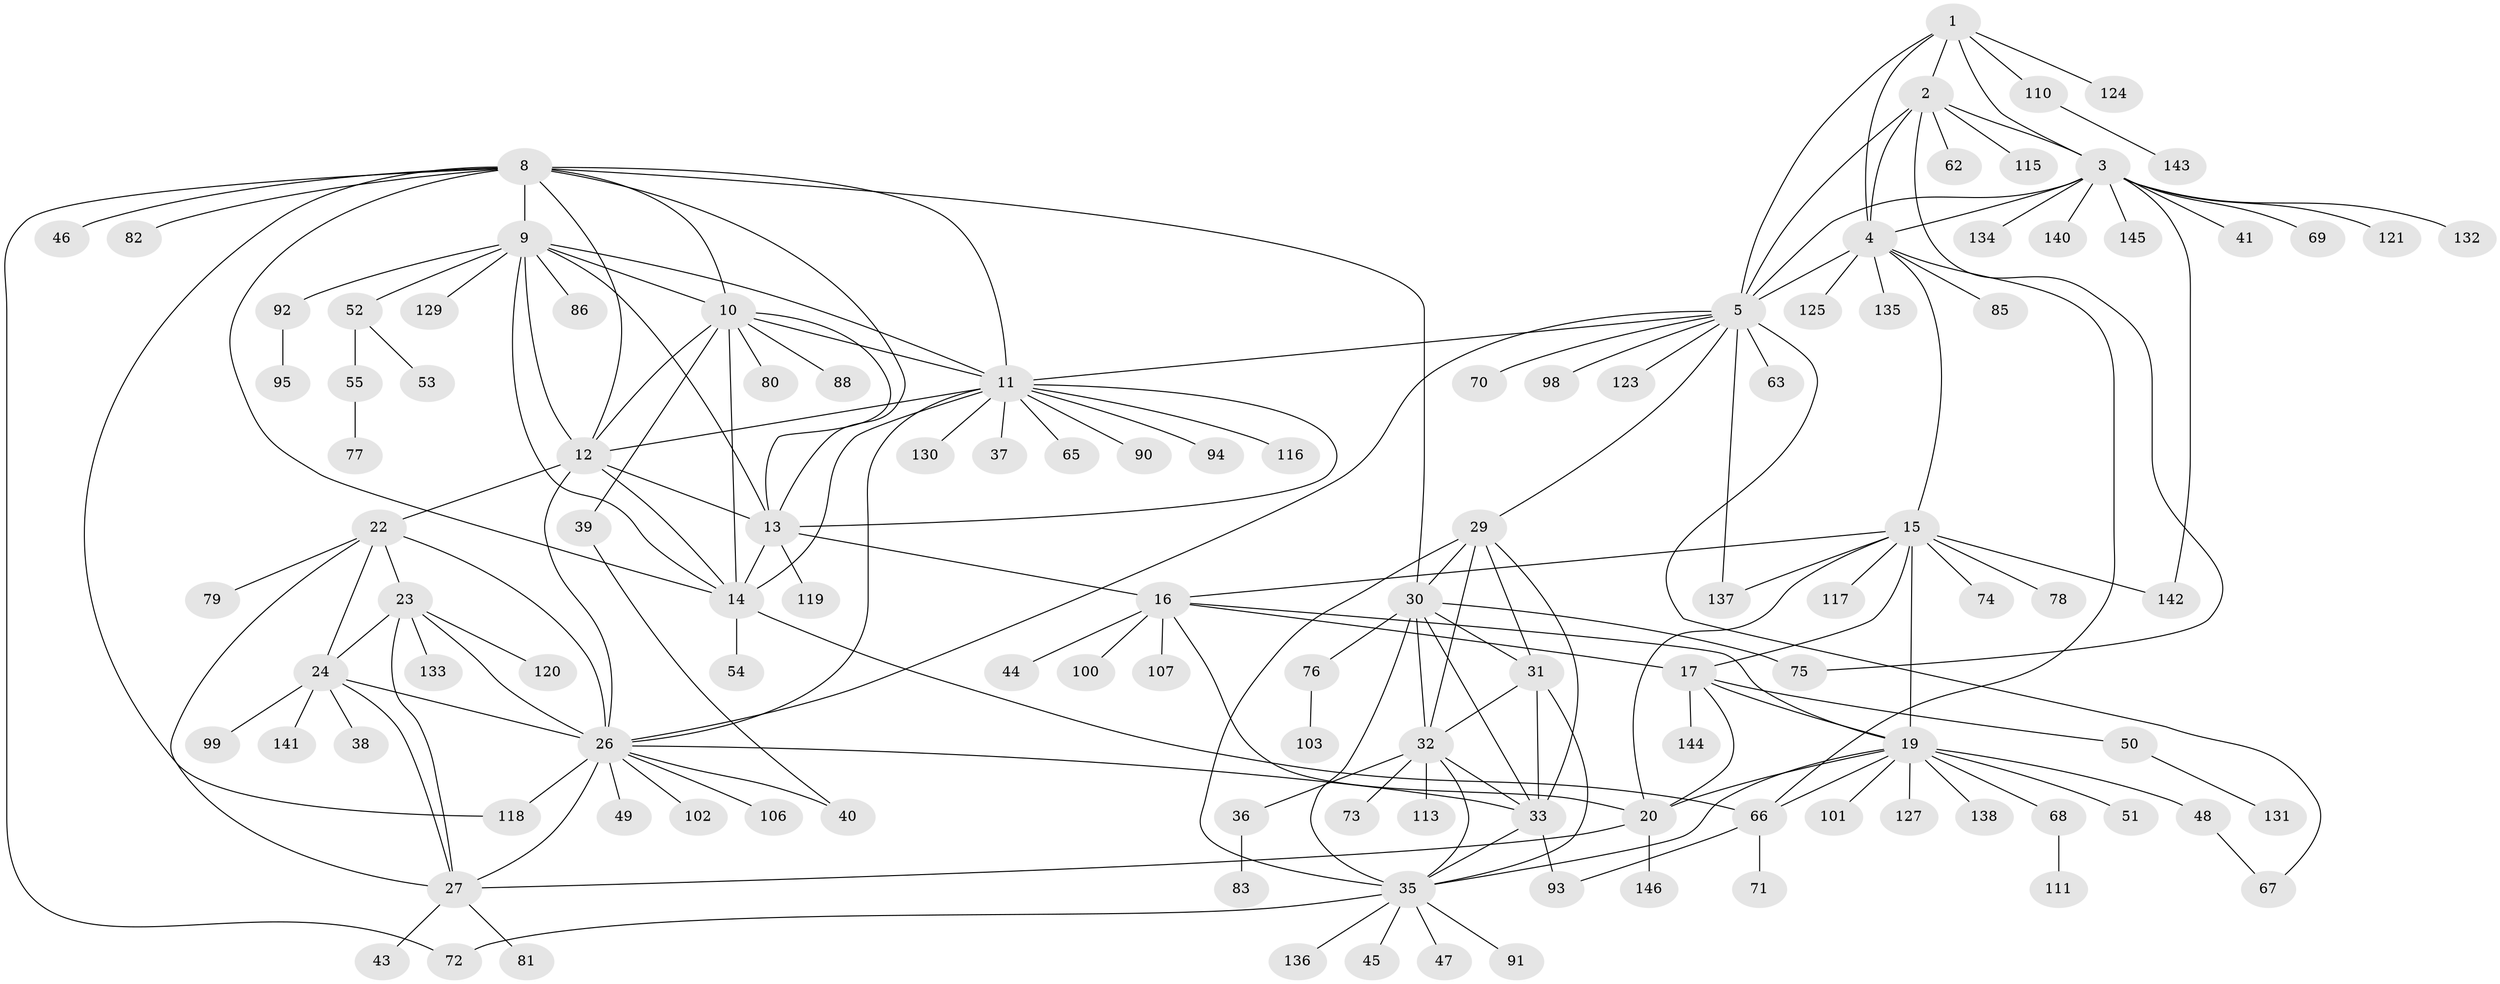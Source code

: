 // Generated by graph-tools (version 1.1) at 2025/52/02/27/25 19:52:18]
// undirected, 116 vertices, 176 edges
graph export_dot {
graph [start="1"]
  node [color=gray90,style=filled];
  1 [super="+58"];
  2 [super="+108"];
  3 [super="+6"];
  4 [super="+104"];
  5 [super="+7"];
  8 [super="+42"];
  9 [super="+59"];
  10 [super="+64"];
  11 [super="+60"];
  12;
  13;
  14 [super="+112"];
  15 [super="+18"];
  16 [super="+97"];
  17;
  19 [super="+21"];
  20 [super="+61"];
  22 [super="+114"];
  23 [super="+56"];
  24 [super="+25"];
  26 [super="+28"];
  27 [super="+84"];
  29;
  30 [super="+34"];
  31 [super="+122"];
  32 [super="+57"];
  33 [super="+128"];
  35 [super="+87"];
  36;
  37;
  38;
  39;
  40;
  41;
  43;
  44;
  45;
  46;
  47;
  48;
  49;
  50;
  51;
  52;
  53;
  54 [super="+105"];
  55;
  62;
  63;
  65;
  66 [super="+139"];
  67 [super="+96"];
  68;
  69 [super="+89"];
  70 [super="+109"];
  71;
  72;
  73;
  74;
  75;
  76;
  77;
  78;
  79;
  80;
  81 [super="+126"];
  82;
  83;
  85;
  86;
  88;
  90;
  91;
  92;
  93;
  94;
  95;
  98;
  99;
  100;
  101;
  102;
  103;
  106;
  107;
  110;
  111;
  113;
  115;
  116;
  117;
  118;
  119;
  120;
  121;
  123;
  124;
  125;
  127;
  129;
  130;
  131;
  132;
  133;
  134;
  135;
  136;
  137;
  138;
  140;
  141;
  142;
  143;
  144;
  145;
  146;
  1 -- 2;
  1 -- 3 [weight=2];
  1 -- 4;
  1 -- 5 [weight=2];
  1 -- 110;
  1 -- 124;
  2 -- 3 [weight=2];
  2 -- 4;
  2 -- 5 [weight=2];
  2 -- 62;
  2 -- 75;
  2 -- 115;
  3 -- 4 [weight=2];
  3 -- 5 [weight=4];
  3 -- 41;
  3 -- 69;
  3 -- 121;
  3 -- 134;
  3 -- 140;
  3 -- 145;
  3 -- 132;
  3 -- 142;
  4 -- 5 [weight=2];
  4 -- 66;
  4 -- 85;
  4 -- 135;
  4 -- 125;
  4 -- 15;
  5 -- 29;
  5 -- 63;
  5 -- 70;
  5 -- 98;
  5 -- 123;
  5 -- 137;
  5 -- 11;
  5 -- 26;
  5 -- 67;
  8 -- 9;
  8 -- 10;
  8 -- 11;
  8 -- 12;
  8 -- 13;
  8 -- 14;
  8 -- 30;
  8 -- 46;
  8 -- 72;
  8 -- 82;
  8 -- 118;
  9 -- 10;
  9 -- 11;
  9 -- 12;
  9 -- 13;
  9 -- 14;
  9 -- 52;
  9 -- 92;
  9 -- 129;
  9 -- 86;
  10 -- 11;
  10 -- 12;
  10 -- 13;
  10 -- 14;
  10 -- 39;
  10 -- 80;
  10 -- 88;
  11 -- 12;
  11 -- 13;
  11 -- 14;
  11 -- 37;
  11 -- 65;
  11 -- 90;
  11 -- 94;
  11 -- 116;
  11 -- 130;
  11 -- 26;
  12 -- 13;
  12 -- 14;
  12 -- 26;
  12 -- 22;
  13 -- 14;
  13 -- 16;
  13 -- 119;
  14 -- 54;
  14 -- 66;
  15 -- 16 [weight=2];
  15 -- 17 [weight=2];
  15 -- 19 [weight=4];
  15 -- 20 [weight=2];
  15 -- 74;
  15 -- 137;
  15 -- 78;
  15 -- 142;
  15 -- 117;
  16 -- 17;
  16 -- 19 [weight=2];
  16 -- 20;
  16 -- 44;
  16 -- 100;
  16 -- 107;
  17 -- 19 [weight=2];
  17 -- 20;
  17 -- 50;
  17 -- 144;
  19 -- 20 [weight=2];
  19 -- 35;
  19 -- 51;
  19 -- 68;
  19 -- 101;
  19 -- 127;
  19 -- 66;
  19 -- 138;
  19 -- 48;
  20 -- 27;
  20 -- 146;
  22 -- 23;
  22 -- 24 [weight=2];
  22 -- 26 [weight=2];
  22 -- 27;
  22 -- 79;
  23 -- 24 [weight=2];
  23 -- 26 [weight=2];
  23 -- 27;
  23 -- 120;
  23 -- 133;
  24 -- 26 [weight=4];
  24 -- 27 [weight=2];
  24 -- 99;
  24 -- 38;
  24 -- 141;
  26 -- 27 [weight=2];
  26 -- 33;
  26 -- 102;
  26 -- 40;
  26 -- 106;
  26 -- 49;
  26 -- 118;
  27 -- 43;
  27 -- 81;
  29 -- 30 [weight=2];
  29 -- 31;
  29 -- 32;
  29 -- 33;
  29 -- 35;
  30 -- 31 [weight=2];
  30 -- 32 [weight=2];
  30 -- 33 [weight=2];
  30 -- 35 [weight=2];
  30 -- 75;
  30 -- 76;
  31 -- 32;
  31 -- 33;
  31 -- 35;
  32 -- 33;
  32 -- 35;
  32 -- 36;
  32 -- 113;
  32 -- 73;
  33 -- 35;
  33 -- 93;
  35 -- 45;
  35 -- 47;
  35 -- 72;
  35 -- 91;
  35 -- 136;
  36 -- 83;
  39 -- 40;
  48 -- 67;
  50 -- 131;
  52 -- 53;
  52 -- 55;
  55 -- 77;
  66 -- 71;
  66 -- 93;
  68 -- 111;
  76 -- 103;
  92 -- 95;
  110 -- 143;
}
